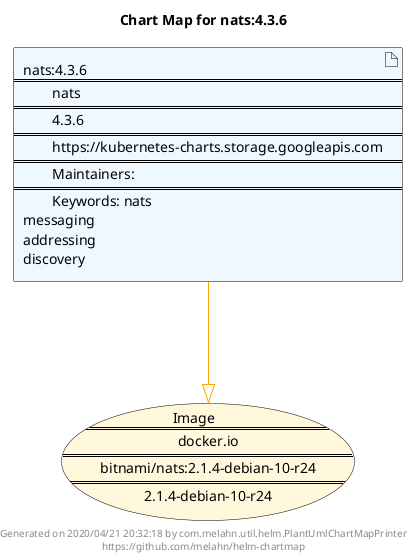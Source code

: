 @startuml
skinparam linetype ortho
skinparam backgroundColor white
skinparam usecaseBorderColor black
skinparam usecaseArrowColor LightSlateGray
skinparam artifactBorderColor black
skinparam artifactArrowColor LightSlateGray

title Chart Map for nats:4.3.6

'There is one referenced Helm Chart
artifact "nats:4.3.6\n====\n\tnats\n====\n\t4.3.6\n====\n\thttps://kubernetes-charts.storage.googleapis.com\n====\n\tMaintainers: \n====\n\tKeywords: nats\nmessaging\naddressing\ndiscovery" as nats_4_3_6 #AliceBlue

'There is one referenced Docker Image
usecase "Image\n====\n\tdocker.io\n====\n\tbitnami/nats:2.1.4-debian-10-r24\n====\n\t2.1.4-debian-10-r24" as docker_io_bitnami_nats_2_1_4_debian_10_r24 #Cornsilk

'Chart Dependencies
nats_4_3_6--[#orange]-|>docker_io_bitnami_nats_2_1_4_debian_10_r24

center footer Generated on 2020/04/21 20:32:18 by com.melahn.util.helm.PlantUmlChartMapPrinter\nhttps://github.com/melahn/helm-chartmap
@enduml
